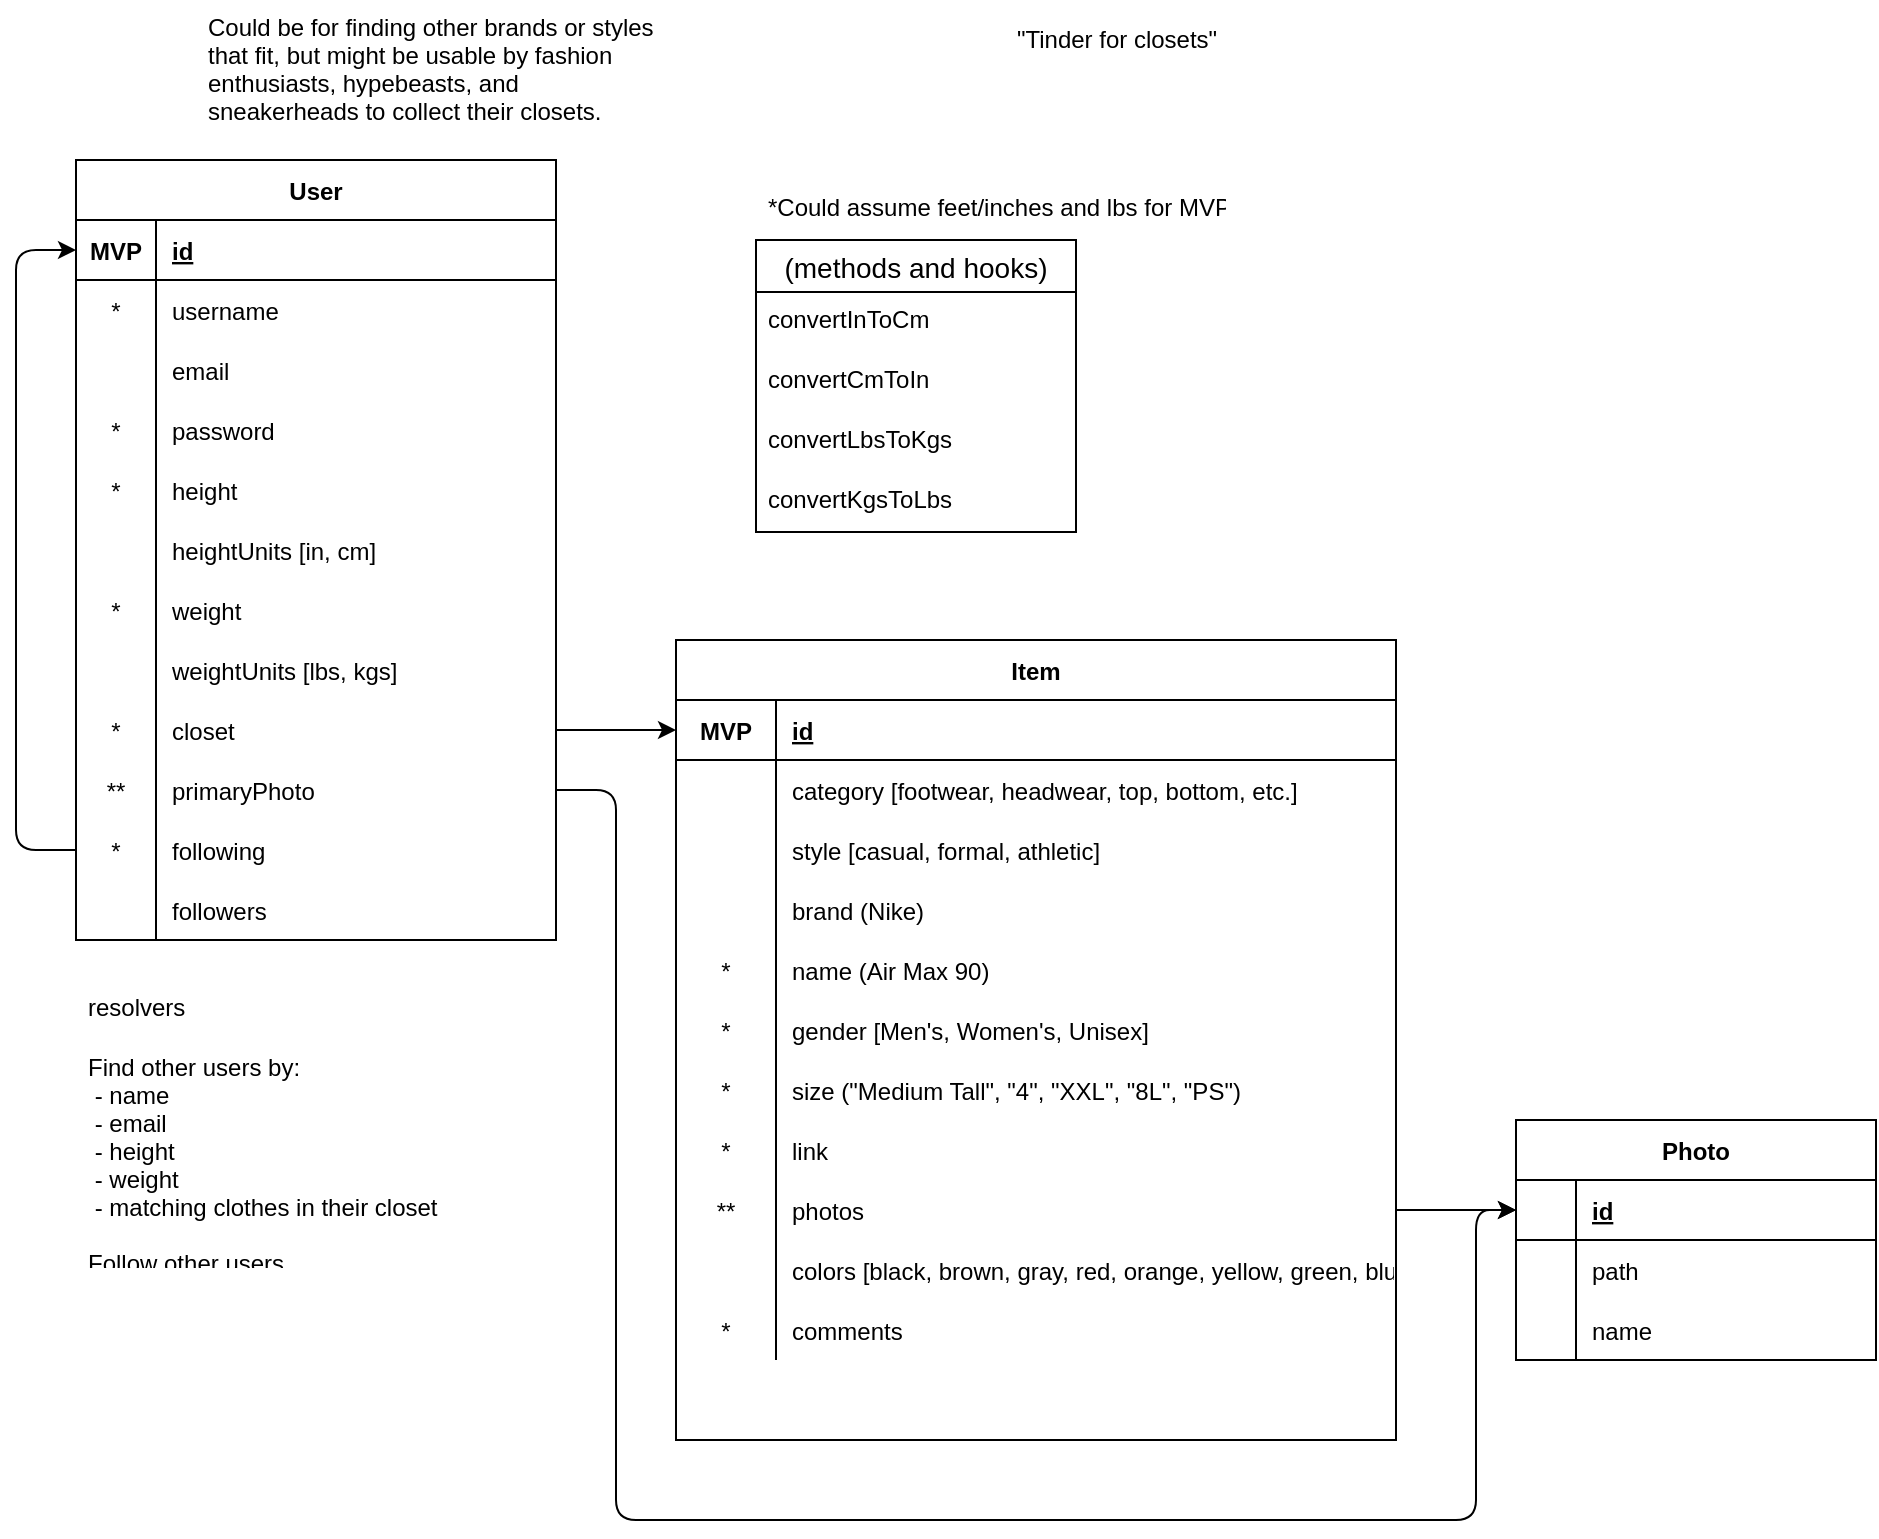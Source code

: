 <mxfile>
    <diagram id="P1o5sF8IqmXxHEvPubjJ" name="Page-1">
        <mxGraphModel dx="2087" dy="611" grid="1" gridSize="10" guides="1" tooltips="1" connect="1" arrows="1" fold="1" page="1" pageScale="1" pageWidth="850" pageHeight="1100" math="0" shadow="0">
            <root>
                <mxCell id="0"/>
                <mxCell id="1" parent="0"/>
                <mxCell id="2" value="User" style="shape=table;startSize=30;container=1;collapsible=1;childLayout=tableLayout;fixedRows=1;rowLines=0;fontStyle=1;align=center;resizeLast=1;" parent="1" vertex="1">
                    <mxGeometry x="20" y="80" width="240" height="390" as="geometry"/>
                </mxCell>
                <mxCell id="3" value="" style="shape=partialRectangle;collapsible=0;dropTarget=0;pointerEvents=0;fillColor=none;top=0;left=0;bottom=1;right=0;points=[[0,0.5],[1,0.5]];portConstraint=eastwest;" parent="2" vertex="1">
                    <mxGeometry y="30" width="240" height="30" as="geometry"/>
                </mxCell>
                <mxCell id="4" value="MVP" style="shape=partialRectangle;connectable=0;fillColor=none;top=0;left=0;bottom=0;right=0;fontStyle=1;overflow=hidden;" parent="3" vertex="1">
                    <mxGeometry width="40" height="30" as="geometry">
                        <mxRectangle width="40" height="30" as="alternateBounds"/>
                    </mxGeometry>
                </mxCell>
                <mxCell id="5" value="id" style="shape=partialRectangle;connectable=0;fillColor=none;top=0;left=0;bottom=0;right=0;align=left;spacingLeft=6;fontStyle=5;overflow=hidden;" parent="3" vertex="1">
                    <mxGeometry x="40" width="200" height="30" as="geometry">
                        <mxRectangle width="200" height="30" as="alternateBounds"/>
                    </mxGeometry>
                </mxCell>
                <mxCell id="6" value="" style="shape=partialRectangle;collapsible=0;dropTarget=0;pointerEvents=0;fillColor=none;top=0;left=0;bottom=0;right=0;points=[[0,0.5],[1,0.5]];portConstraint=eastwest;" parent="2" vertex="1">
                    <mxGeometry y="60" width="240" height="30" as="geometry"/>
                </mxCell>
                <mxCell id="7" value="*" style="shape=partialRectangle;connectable=0;fillColor=none;top=0;left=0;bottom=0;right=0;editable=1;overflow=hidden;" parent="6" vertex="1">
                    <mxGeometry width="40" height="30" as="geometry">
                        <mxRectangle width="40" height="30" as="alternateBounds"/>
                    </mxGeometry>
                </mxCell>
                <mxCell id="8" value="username" style="shape=partialRectangle;connectable=0;fillColor=none;top=0;left=0;bottom=0;right=0;align=left;spacingLeft=6;overflow=hidden;" parent="6" vertex="1">
                    <mxGeometry x="40" width="200" height="30" as="geometry">
                        <mxRectangle width="200" height="30" as="alternateBounds"/>
                    </mxGeometry>
                </mxCell>
                <mxCell id="9" value="" style="shape=partialRectangle;collapsible=0;dropTarget=0;pointerEvents=0;fillColor=none;top=0;left=0;bottom=0;right=0;points=[[0,0.5],[1,0.5]];portConstraint=eastwest;" parent="2" vertex="1">
                    <mxGeometry y="90" width="240" height="30" as="geometry"/>
                </mxCell>
                <mxCell id="10" value="" style="shape=partialRectangle;connectable=0;fillColor=none;top=0;left=0;bottom=0;right=0;editable=1;overflow=hidden;" parent="9" vertex="1">
                    <mxGeometry width="40" height="30" as="geometry">
                        <mxRectangle width="40" height="30" as="alternateBounds"/>
                    </mxGeometry>
                </mxCell>
                <mxCell id="11" value="email" style="shape=partialRectangle;connectable=0;fillColor=none;top=0;left=0;bottom=0;right=0;align=left;spacingLeft=6;overflow=hidden;" parent="9" vertex="1">
                    <mxGeometry x="40" width="200" height="30" as="geometry">
                        <mxRectangle width="200" height="30" as="alternateBounds"/>
                    </mxGeometry>
                </mxCell>
                <mxCell id="12" value="" style="shape=partialRectangle;collapsible=0;dropTarget=0;pointerEvents=0;fillColor=none;top=0;left=0;bottom=0;right=0;points=[[0,0.5],[1,0.5]];portConstraint=eastwest;" parent="2" vertex="1">
                    <mxGeometry y="120" width="240" height="30" as="geometry"/>
                </mxCell>
                <mxCell id="13" value="*" style="shape=partialRectangle;connectable=0;fillColor=none;top=0;left=0;bottom=0;right=0;editable=1;overflow=hidden;" parent="12" vertex="1">
                    <mxGeometry width="40" height="30" as="geometry">
                        <mxRectangle width="40" height="30" as="alternateBounds"/>
                    </mxGeometry>
                </mxCell>
                <mxCell id="14" value="password" style="shape=partialRectangle;connectable=0;fillColor=none;top=0;left=0;bottom=0;right=0;align=left;spacingLeft=6;overflow=hidden;" parent="12" vertex="1">
                    <mxGeometry x="40" width="200" height="30" as="geometry">
                        <mxRectangle width="200" height="30" as="alternateBounds"/>
                    </mxGeometry>
                </mxCell>
                <mxCell id="15" style="shape=partialRectangle;collapsible=0;dropTarget=0;pointerEvents=0;fillColor=none;top=0;left=0;bottom=0;right=0;points=[[0,0.5],[1,0.5]];portConstraint=eastwest;" parent="2" vertex="1">
                    <mxGeometry y="150" width="240" height="30" as="geometry"/>
                </mxCell>
                <mxCell id="16" value="*" style="shape=partialRectangle;connectable=0;fillColor=none;top=0;left=0;bottom=0;right=0;editable=1;overflow=hidden;" parent="15" vertex="1">
                    <mxGeometry width="40" height="30" as="geometry">
                        <mxRectangle width="40" height="30" as="alternateBounds"/>
                    </mxGeometry>
                </mxCell>
                <mxCell id="17" value="height" style="shape=partialRectangle;connectable=0;fillColor=none;top=0;left=0;bottom=0;right=0;align=left;spacingLeft=6;overflow=hidden;" parent="15" vertex="1">
                    <mxGeometry x="40" width="200" height="30" as="geometry">
                        <mxRectangle width="200" height="30" as="alternateBounds"/>
                    </mxGeometry>
                </mxCell>
                <mxCell id="18" style="shape=partialRectangle;collapsible=0;dropTarget=0;pointerEvents=0;fillColor=none;top=0;left=0;bottom=0;right=0;points=[[0,0.5],[1,0.5]];portConstraint=eastwest;" parent="2" vertex="1">
                    <mxGeometry y="180" width="240" height="30" as="geometry"/>
                </mxCell>
                <mxCell id="19" style="shape=partialRectangle;connectable=0;fillColor=none;top=0;left=0;bottom=0;right=0;editable=1;overflow=hidden;" parent="18" vertex="1">
                    <mxGeometry width="40" height="30" as="geometry">
                        <mxRectangle width="40" height="30" as="alternateBounds"/>
                    </mxGeometry>
                </mxCell>
                <mxCell id="20" value="heightUnits [in, cm]" style="shape=partialRectangle;connectable=0;fillColor=none;top=0;left=0;bottom=0;right=0;align=left;spacingLeft=6;overflow=hidden;" parent="18" vertex="1">
                    <mxGeometry x="40" width="200" height="30" as="geometry">
                        <mxRectangle width="200" height="30" as="alternateBounds"/>
                    </mxGeometry>
                </mxCell>
                <mxCell id="21" style="shape=partialRectangle;collapsible=0;dropTarget=0;pointerEvents=0;fillColor=none;top=0;left=0;bottom=0;right=0;points=[[0,0.5],[1,0.5]];portConstraint=eastwest;" parent="2" vertex="1">
                    <mxGeometry y="210" width="240" height="30" as="geometry"/>
                </mxCell>
                <mxCell id="22" value="*" style="shape=partialRectangle;connectable=0;fillColor=none;top=0;left=0;bottom=0;right=0;editable=1;overflow=hidden;" parent="21" vertex="1">
                    <mxGeometry width="40" height="30" as="geometry">
                        <mxRectangle width="40" height="30" as="alternateBounds"/>
                    </mxGeometry>
                </mxCell>
                <mxCell id="23" value="weight" style="shape=partialRectangle;connectable=0;fillColor=none;top=0;left=0;bottom=0;right=0;align=left;spacingLeft=6;overflow=hidden;" parent="21" vertex="1">
                    <mxGeometry x="40" width="200" height="30" as="geometry">
                        <mxRectangle width="200" height="30" as="alternateBounds"/>
                    </mxGeometry>
                </mxCell>
                <mxCell id="24" style="shape=partialRectangle;collapsible=0;dropTarget=0;pointerEvents=0;fillColor=none;top=0;left=0;bottom=0;right=0;points=[[0,0.5],[1,0.5]];portConstraint=eastwest;" parent="2" vertex="1">
                    <mxGeometry y="240" width="240" height="30" as="geometry"/>
                </mxCell>
                <mxCell id="25" style="shape=partialRectangle;connectable=0;fillColor=none;top=0;left=0;bottom=0;right=0;editable=1;overflow=hidden;" parent="24" vertex="1">
                    <mxGeometry width="40" height="30" as="geometry">
                        <mxRectangle width="40" height="30" as="alternateBounds"/>
                    </mxGeometry>
                </mxCell>
                <mxCell id="26" value="weightUnits [lbs, kgs]" style="shape=partialRectangle;connectable=0;fillColor=none;top=0;left=0;bottom=0;right=0;align=left;spacingLeft=6;overflow=hidden;" parent="24" vertex="1">
                    <mxGeometry x="40" width="200" height="30" as="geometry">
                        <mxRectangle width="200" height="30" as="alternateBounds"/>
                    </mxGeometry>
                </mxCell>
                <mxCell id="27" style="shape=partialRectangle;collapsible=0;dropTarget=0;pointerEvents=0;fillColor=none;top=0;left=0;bottom=0;right=0;points=[[0,0.5],[1,0.5]];portConstraint=eastwest;" parent="2" vertex="1">
                    <mxGeometry y="270" width="240" height="30" as="geometry"/>
                </mxCell>
                <mxCell id="28" value="*" style="shape=partialRectangle;connectable=0;fillColor=none;top=0;left=0;bottom=0;right=0;editable=1;overflow=hidden;" parent="27" vertex="1">
                    <mxGeometry width="40" height="30" as="geometry">
                        <mxRectangle width="40" height="30" as="alternateBounds"/>
                    </mxGeometry>
                </mxCell>
                <mxCell id="29" value="closet" style="shape=partialRectangle;connectable=0;fillColor=none;top=0;left=0;bottom=0;right=0;align=left;spacingLeft=6;overflow=hidden;" parent="27" vertex="1">
                    <mxGeometry x="40" width="200" height="30" as="geometry">
                        <mxRectangle width="200" height="30" as="alternateBounds"/>
                    </mxGeometry>
                </mxCell>
                <mxCell id="118" style="shape=partialRectangle;collapsible=0;dropTarget=0;pointerEvents=0;fillColor=none;top=0;left=0;bottom=0;right=0;points=[[0,0.5],[1,0.5]];portConstraint=eastwest;" parent="2" vertex="1">
                    <mxGeometry y="300" width="240" height="30" as="geometry"/>
                </mxCell>
                <mxCell id="119" value="**" style="shape=partialRectangle;connectable=0;fillColor=none;top=0;left=0;bottom=0;right=0;editable=1;overflow=hidden;" parent="118" vertex="1">
                    <mxGeometry width="40" height="30" as="geometry">
                        <mxRectangle width="40" height="30" as="alternateBounds"/>
                    </mxGeometry>
                </mxCell>
                <mxCell id="120" value="primaryPhoto" style="shape=partialRectangle;connectable=0;fillColor=none;top=0;left=0;bottom=0;right=0;align=left;spacingLeft=6;overflow=hidden;" parent="118" vertex="1">
                    <mxGeometry x="40" width="200" height="30" as="geometry">
                        <mxRectangle width="200" height="30" as="alternateBounds"/>
                    </mxGeometry>
                </mxCell>
                <mxCell id="123" style="shape=partialRectangle;collapsible=0;dropTarget=0;pointerEvents=0;fillColor=none;top=0;left=0;bottom=0;right=0;points=[[0,0.5],[1,0.5]];portConstraint=eastwest;" parent="2" vertex="1">
                    <mxGeometry y="330" width="240" height="30" as="geometry"/>
                </mxCell>
                <mxCell id="124" value="*" style="shape=partialRectangle;connectable=0;fillColor=none;top=0;left=0;bottom=0;right=0;editable=1;overflow=hidden;" parent="123" vertex="1">
                    <mxGeometry width="40" height="30" as="geometry">
                        <mxRectangle width="40" height="30" as="alternateBounds"/>
                    </mxGeometry>
                </mxCell>
                <mxCell id="125" value="following" style="shape=partialRectangle;connectable=0;fillColor=none;top=0;left=0;bottom=0;right=0;align=left;spacingLeft=6;overflow=hidden;strokeColor=#F01111;" parent="123" vertex="1">
                    <mxGeometry x="40" width="200" height="30" as="geometry">
                        <mxRectangle width="200" height="30" as="alternateBounds"/>
                    </mxGeometry>
                </mxCell>
                <mxCell id="126" style="shape=partialRectangle;collapsible=0;dropTarget=0;pointerEvents=0;fillColor=none;top=0;left=0;bottom=0;right=0;points=[[0,0.5],[1,0.5]];portConstraint=eastwest;" parent="2" vertex="1">
                    <mxGeometry y="360" width="240" height="30" as="geometry"/>
                </mxCell>
                <mxCell id="127" style="shape=partialRectangle;connectable=0;fillColor=none;top=0;left=0;bottom=0;right=0;editable=1;overflow=hidden;" parent="126" vertex="1">
                    <mxGeometry width="40" height="30" as="geometry">
                        <mxRectangle width="40" height="30" as="alternateBounds"/>
                    </mxGeometry>
                </mxCell>
                <mxCell id="128" value="followers" style="shape=partialRectangle;connectable=0;fillColor=none;top=0;left=0;bottom=0;right=0;align=left;spacingLeft=6;overflow=hidden;" parent="126" vertex="1">
                    <mxGeometry x="40" width="200" height="30" as="geometry">
                        <mxRectangle width="200" height="30" as="alternateBounds"/>
                    </mxGeometry>
                </mxCell>
                <mxCell id="129" style="edgeStyle=none;html=1;exitX=0;exitY=0.5;exitDx=0;exitDy=0;entryX=0;entryY=0.5;entryDx=0;entryDy=0;" parent="2" source="123" target="3" edge="1">
                    <mxGeometry relative="1" as="geometry">
                        <mxPoint x="-30" y="40" as="targetPoint"/>
                        <Array as="points">
                            <mxPoint x="-30" y="345"/>
                            <mxPoint x="-30" y="45"/>
                        </Array>
                    </mxGeometry>
                </mxCell>
                <mxCell id="30" value="(methods and hooks)" style="swimlane;fontStyle=0;childLayout=stackLayout;horizontal=1;startSize=26;horizontalStack=0;resizeParent=1;resizeParentMax=0;resizeLast=0;collapsible=1;marginBottom=0;align=center;fontSize=14;" parent="1" vertex="1">
                    <mxGeometry x="360" y="120" width="160" height="146" as="geometry"/>
                </mxCell>
                <mxCell id="31" value="convertInToCm" style="text;strokeColor=none;fillColor=none;spacingLeft=4;spacingRight=4;overflow=hidden;rotatable=0;points=[[0,0.5],[1,0.5]];portConstraint=eastwest;fontSize=12;" parent="30" vertex="1">
                    <mxGeometry y="26" width="160" height="30" as="geometry"/>
                </mxCell>
                <mxCell id="32" value="convertCmToIn" style="text;strokeColor=none;fillColor=none;spacingLeft=4;spacingRight=4;overflow=hidden;rotatable=0;points=[[0,0.5],[1,0.5]];portConstraint=eastwest;fontSize=12;" parent="30" vertex="1">
                    <mxGeometry y="56" width="160" height="30" as="geometry"/>
                </mxCell>
                <mxCell id="33" value="convertLbsToKgs" style="text;strokeColor=none;fillColor=none;spacingLeft=4;spacingRight=4;overflow=hidden;rotatable=0;points=[[0,0.5],[1,0.5]];portConstraint=eastwest;fontSize=12;" parent="30" vertex="1">
                    <mxGeometry y="86" width="160" height="30" as="geometry"/>
                </mxCell>
                <mxCell id="34" value="convertKgsToLbs" style="text;strokeColor=none;fillColor=none;spacingLeft=4;spacingRight=4;overflow=hidden;rotatable=0;points=[[0,0.5],[1,0.5]];portConstraint=eastwest;fontSize=12;" parent="30" vertex="1">
                    <mxGeometry y="116" width="160" height="30" as="geometry"/>
                </mxCell>
                <mxCell id="35" value="Item" style="shape=table;startSize=30;container=1;collapsible=1;childLayout=tableLayout;fixedRows=1;rowLines=0;fontStyle=1;align=center;resizeLast=1;" parent="1" vertex="1">
                    <mxGeometry x="320" y="320" width="360" height="400" as="geometry"/>
                </mxCell>
                <mxCell id="36" value="" style="shape=partialRectangle;collapsible=0;dropTarget=0;pointerEvents=0;fillColor=none;top=0;left=0;bottom=1;right=0;points=[[0,0.5],[1,0.5]];portConstraint=eastwest;" parent="35" vertex="1">
                    <mxGeometry y="30" width="360" height="30" as="geometry"/>
                </mxCell>
                <mxCell id="37" value="MVP" style="shape=partialRectangle;connectable=0;fillColor=none;top=0;left=0;bottom=0;right=0;fontStyle=1;overflow=hidden;" parent="36" vertex="1">
                    <mxGeometry width="50" height="30" as="geometry">
                        <mxRectangle width="50" height="30" as="alternateBounds"/>
                    </mxGeometry>
                </mxCell>
                <mxCell id="38" value="id" style="shape=partialRectangle;connectable=0;fillColor=none;top=0;left=0;bottom=0;right=0;align=left;spacingLeft=6;fontStyle=5;overflow=hidden;" parent="36" vertex="1">
                    <mxGeometry x="50" width="310" height="30" as="geometry">
                        <mxRectangle width="310" height="30" as="alternateBounds"/>
                    </mxGeometry>
                </mxCell>
                <mxCell id="39" value="" style="shape=partialRectangle;collapsible=0;dropTarget=0;pointerEvents=0;fillColor=none;top=0;left=0;bottom=0;right=0;points=[[0,0.5],[1,0.5]];portConstraint=eastwest;" parent="35" vertex="1">
                    <mxGeometry y="60" width="360" height="30" as="geometry"/>
                </mxCell>
                <mxCell id="40" value="" style="shape=partialRectangle;connectable=0;fillColor=none;top=0;left=0;bottom=0;right=0;editable=1;overflow=hidden;" parent="39" vertex="1">
                    <mxGeometry width="50" height="30" as="geometry">
                        <mxRectangle width="50" height="30" as="alternateBounds"/>
                    </mxGeometry>
                </mxCell>
                <mxCell id="41" value="category [footwear, headwear, top, bottom, etc.]" style="shape=partialRectangle;connectable=0;fillColor=none;top=0;left=0;bottom=0;right=0;align=left;spacingLeft=6;overflow=hidden;" parent="39" vertex="1">
                    <mxGeometry x="50" width="310" height="30" as="geometry">
                        <mxRectangle width="310" height="30" as="alternateBounds"/>
                    </mxGeometry>
                </mxCell>
                <mxCell id="42" value="" style="shape=partialRectangle;collapsible=0;dropTarget=0;pointerEvents=0;fillColor=none;top=0;left=0;bottom=0;right=0;points=[[0,0.5],[1,0.5]];portConstraint=eastwest;" parent="35" vertex="1">
                    <mxGeometry y="90" width="360" height="30" as="geometry"/>
                </mxCell>
                <mxCell id="43" value="" style="shape=partialRectangle;connectable=0;fillColor=none;top=0;left=0;bottom=0;right=0;editable=1;overflow=hidden;" parent="42" vertex="1">
                    <mxGeometry width="50" height="30" as="geometry">
                        <mxRectangle width="50" height="30" as="alternateBounds"/>
                    </mxGeometry>
                </mxCell>
                <mxCell id="44" value="style [casual, formal, athletic]" style="shape=partialRectangle;connectable=0;fillColor=none;top=0;left=0;bottom=0;right=0;align=left;spacingLeft=6;overflow=hidden;" parent="42" vertex="1">
                    <mxGeometry x="50" width="310" height="30" as="geometry">
                        <mxRectangle width="310" height="30" as="alternateBounds"/>
                    </mxGeometry>
                </mxCell>
                <mxCell id="45" value="" style="shape=partialRectangle;collapsible=0;dropTarget=0;pointerEvents=0;fillColor=none;top=0;left=0;bottom=0;right=0;points=[[0,0.5],[1,0.5]];portConstraint=eastwest;" parent="35" vertex="1">
                    <mxGeometry y="120" width="360" height="30" as="geometry"/>
                </mxCell>
                <mxCell id="46" value="" style="shape=partialRectangle;connectable=0;fillColor=none;top=0;left=0;bottom=0;right=0;editable=1;overflow=hidden;" parent="45" vertex="1">
                    <mxGeometry width="50" height="30" as="geometry">
                        <mxRectangle width="50" height="30" as="alternateBounds"/>
                    </mxGeometry>
                </mxCell>
                <mxCell id="47" value="brand (Nike)" style="shape=partialRectangle;connectable=0;fillColor=none;top=0;left=0;bottom=0;right=0;align=left;spacingLeft=6;overflow=hidden;" parent="45" vertex="1">
                    <mxGeometry x="50" width="310" height="30" as="geometry">
                        <mxRectangle width="310" height="30" as="alternateBounds"/>
                    </mxGeometry>
                </mxCell>
                <mxCell id="48" style="shape=partialRectangle;collapsible=0;dropTarget=0;pointerEvents=0;fillColor=none;top=0;left=0;bottom=0;right=0;points=[[0,0.5],[1,0.5]];portConstraint=eastwest;" parent="35" vertex="1">
                    <mxGeometry y="150" width="360" height="30" as="geometry"/>
                </mxCell>
                <mxCell id="49" value="*" style="shape=partialRectangle;connectable=0;fillColor=none;top=0;left=0;bottom=0;right=0;editable=1;overflow=hidden;" parent="48" vertex="1">
                    <mxGeometry width="50" height="30" as="geometry">
                        <mxRectangle width="50" height="30" as="alternateBounds"/>
                    </mxGeometry>
                </mxCell>
                <mxCell id="50" value="name (Air Max 90)" style="shape=partialRectangle;connectable=0;fillColor=none;top=0;left=0;bottom=0;right=0;align=left;spacingLeft=6;overflow=hidden;" parent="48" vertex="1">
                    <mxGeometry x="50" width="310" height="30" as="geometry">
                        <mxRectangle width="310" height="30" as="alternateBounds"/>
                    </mxGeometry>
                </mxCell>
                <mxCell id="109" style="shape=partialRectangle;collapsible=0;dropTarget=0;pointerEvents=0;fillColor=none;top=0;left=0;bottom=0;right=0;points=[[0,0.5],[1,0.5]];portConstraint=eastwest;" parent="35" vertex="1">
                    <mxGeometry y="180" width="360" height="30" as="geometry"/>
                </mxCell>
                <mxCell id="110" value="*" style="shape=partialRectangle;connectable=0;fillColor=none;top=0;left=0;bottom=0;right=0;editable=1;overflow=hidden;" parent="109" vertex="1">
                    <mxGeometry width="50" height="30" as="geometry">
                        <mxRectangle width="50" height="30" as="alternateBounds"/>
                    </mxGeometry>
                </mxCell>
                <mxCell id="111" value="gender [Men's, Women's, Unisex]" style="shape=partialRectangle;connectable=0;fillColor=none;top=0;left=0;bottom=0;right=0;align=left;spacingLeft=6;overflow=hidden;" parent="109" vertex="1">
                    <mxGeometry x="50" width="310" height="30" as="geometry">
                        <mxRectangle width="310" height="30" as="alternateBounds"/>
                    </mxGeometry>
                </mxCell>
                <mxCell id="51" style="shape=partialRectangle;collapsible=0;dropTarget=0;pointerEvents=0;fillColor=none;top=0;left=0;bottom=0;right=0;points=[[0,0.5],[1,0.5]];portConstraint=eastwest;" parent="35" vertex="1">
                    <mxGeometry y="210" width="360" height="30" as="geometry"/>
                </mxCell>
                <mxCell id="52" value="*" style="shape=partialRectangle;connectable=0;fillColor=none;top=0;left=0;bottom=0;right=0;editable=1;overflow=hidden;" parent="51" vertex="1">
                    <mxGeometry width="50" height="30" as="geometry">
                        <mxRectangle width="50" height="30" as="alternateBounds"/>
                    </mxGeometry>
                </mxCell>
                <mxCell id="53" value="size (&quot;Medium Tall&quot;, &quot;4&quot;, &quot;XXL&quot;, &quot;8L&quot;, &quot;PS&quot;) " style="shape=partialRectangle;connectable=0;fillColor=none;top=0;left=0;bottom=0;right=0;align=left;spacingLeft=6;overflow=hidden;" parent="51" vertex="1">
                    <mxGeometry x="50" width="310" height="30" as="geometry">
                        <mxRectangle width="310" height="30" as="alternateBounds"/>
                    </mxGeometry>
                </mxCell>
                <mxCell id="54" style="shape=partialRectangle;collapsible=0;dropTarget=0;pointerEvents=0;fillColor=none;top=0;left=0;bottom=0;right=0;points=[[0,0.5],[1,0.5]];portConstraint=eastwest;" parent="35" vertex="1">
                    <mxGeometry y="240" width="360" height="30" as="geometry"/>
                </mxCell>
                <mxCell id="55" value="*" style="shape=partialRectangle;connectable=0;fillColor=none;top=0;left=0;bottom=0;right=0;editable=1;overflow=hidden;" parent="54" vertex="1">
                    <mxGeometry width="50" height="30" as="geometry">
                        <mxRectangle width="50" height="30" as="alternateBounds"/>
                    </mxGeometry>
                </mxCell>
                <mxCell id="56" value="link" style="shape=partialRectangle;connectable=0;fillColor=none;top=0;left=0;bottom=0;right=0;align=left;spacingLeft=6;overflow=hidden;" parent="54" vertex="1">
                    <mxGeometry x="50" width="310" height="30" as="geometry">
                        <mxRectangle width="310" height="30" as="alternateBounds"/>
                    </mxGeometry>
                </mxCell>
                <mxCell id="57" style="shape=partialRectangle;collapsible=0;dropTarget=0;pointerEvents=0;fillColor=none;top=0;left=0;bottom=0;right=0;points=[[0,0.5],[1,0.5]];portConstraint=eastwest;" parent="35" vertex="1">
                    <mxGeometry y="270" width="360" height="30" as="geometry"/>
                </mxCell>
                <mxCell id="58" value="**" style="shape=partialRectangle;connectable=0;fillColor=none;top=0;left=0;bottom=0;right=0;editable=1;overflow=hidden;" parent="57" vertex="1">
                    <mxGeometry width="50" height="30" as="geometry">
                        <mxRectangle width="50" height="30" as="alternateBounds"/>
                    </mxGeometry>
                </mxCell>
                <mxCell id="59" value="photos" style="shape=partialRectangle;connectable=0;fillColor=none;top=0;left=0;bottom=0;right=0;align=left;spacingLeft=6;overflow=hidden;" parent="57" vertex="1">
                    <mxGeometry x="50" width="310" height="30" as="geometry">
                        <mxRectangle width="310" height="30" as="alternateBounds"/>
                    </mxGeometry>
                </mxCell>
                <mxCell id="91" style="shape=partialRectangle;collapsible=0;dropTarget=0;pointerEvents=0;fillColor=none;top=0;left=0;bottom=0;right=0;points=[[0,0.5],[1,0.5]];portConstraint=eastwest;" parent="35" vertex="1">
                    <mxGeometry y="300" width="360" height="30" as="geometry"/>
                </mxCell>
                <mxCell id="92" style="shape=partialRectangle;connectable=0;fillColor=none;top=0;left=0;bottom=0;right=0;editable=1;overflow=hidden;" parent="91" vertex="1">
                    <mxGeometry width="50" height="30" as="geometry">
                        <mxRectangle width="50" height="30" as="alternateBounds"/>
                    </mxGeometry>
                </mxCell>
                <mxCell id="93" value="colors [black, brown, gray, red, orange, yellow, green, blue, purple, pink, white]" style="shape=partialRectangle;connectable=0;fillColor=none;top=0;left=0;bottom=0;right=0;align=left;spacingLeft=6;overflow=hidden;" parent="91" vertex="1">
                    <mxGeometry x="50" width="310" height="30" as="geometry">
                        <mxRectangle width="310" height="30" as="alternateBounds"/>
                    </mxGeometry>
                </mxCell>
                <mxCell id="106" style="shape=partialRectangle;collapsible=0;dropTarget=0;pointerEvents=0;fillColor=none;top=0;left=0;bottom=0;right=0;points=[[0,0.5],[1,0.5]];portConstraint=eastwest;" parent="35" vertex="1">
                    <mxGeometry y="330" width="360" height="30" as="geometry"/>
                </mxCell>
                <mxCell id="107" value="*" style="shape=partialRectangle;connectable=0;fillColor=none;top=0;left=0;bottom=0;right=0;editable=1;overflow=hidden;" parent="106" vertex="1">
                    <mxGeometry width="50" height="30" as="geometry">
                        <mxRectangle width="50" height="30" as="alternateBounds"/>
                    </mxGeometry>
                </mxCell>
                <mxCell id="108" value="comments" style="shape=partialRectangle;connectable=0;fillColor=none;top=0;left=0;bottom=0;right=0;align=left;spacingLeft=6;overflow=hidden;" parent="106" vertex="1">
                    <mxGeometry x="50" width="310" height="30" as="geometry">
                        <mxRectangle width="310" height="30" as="alternateBounds"/>
                    </mxGeometry>
                </mxCell>
                <mxCell id="63" value="*Could assume feet/inches and lbs for MVP" style="text;strokeColor=none;fillColor=none;spacingLeft=4;spacingRight=4;overflow=hidden;rotatable=0;points=[[0,0.5],[1,0.5]];portConstraint=eastwest;fontSize=12;" parent="1" vertex="1">
                    <mxGeometry x="360" y="90" width="240" height="30" as="geometry"/>
                </mxCell>
                <mxCell id="64" style="edgeStyle=none;html=1;exitX=1;exitY=0.5;exitDx=0;exitDy=0;entryX=0;entryY=0.5;entryDx=0;entryDy=0;" parent="1" source="27" target="36" edge="1">
                    <mxGeometry relative="1" as="geometry"/>
                </mxCell>
                <mxCell id="65" value="Photo" style="shape=table;startSize=30;container=1;collapsible=1;childLayout=tableLayout;fixedRows=1;rowLines=0;fontStyle=1;align=center;resizeLast=1;" parent="1" vertex="1">
                    <mxGeometry x="740" y="560" width="180" height="120" as="geometry"/>
                </mxCell>
                <mxCell id="66" value="" style="shape=partialRectangle;collapsible=0;dropTarget=0;pointerEvents=0;fillColor=none;top=0;left=0;bottom=1;right=0;points=[[0,0.5],[1,0.5]];portConstraint=eastwest;" parent="65" vertex="1">
                    <mxGeometry y="30" width="180" height="30" as="geometry"/>
                </mxCell>
                <mxCell id="67" value="" style="shape=partialRectangle;connectable=0;fillColor=none;top=0;left=0;bottom=0;right=0;fontStyle=1;overflow=hidden;" parent="66" vertex="1">
                    <mxGeometry width="30" height="30" as="geometry">
                        <mxRectangle width="30" height="30" as="alternateBounds"/>
                    </mxGeometry>
                </mxCell>
                <mxCell id="68" value="id" style="shape=partialRectangle;connectable=0;fillColor=none;top=0;left=0;bottom=0;right=0;align=left;spacingLeft=6;fontStyle=5;overflow=hidden;" parent="66" vertex="1">
                    <mxGeometry x="30" width="150" height="30" as="geometry">
                        <mxRectangle width="150" height="30" as="alternateBounds"/>
                    </mxGeometry>
                </mxCell>
                <mxCell id="69" value="" style="shape=partialRectangle;collapsible=0;dropTarget=0;pointerEvents=0;fillColor=none;top=0;left=0;bottom=0;right=0;points=[[0,0.5],[1,0.5]];portConstraint=eastwest;" parent="65" vertex="1">
                    <mxGeometry y="60" width="180" height="30" as="geometry"/>
                </mxCell>
                <mxCell id="70" value="" style="shape=partialRectangle;connectable=0;fillColor=none;top=0;left=0;bottom=0;right=0;editable=1;overflow=hidden;" parent="69" vertex="1">
                    <mxGeometry width="30" height="30" as="geometry">
                        <mxRectangle width="30" height="30" as="alternateBounds"/>
                    </mxGeometry>
                </mxCell>
                <mxCell id="71" value="path" style="shape=partialRectangle;connectable=0;fillColor=none;top=0;left=0;bottom=0;right=0;align=left;spacingLeft=6;overflow=hidden;" parent="69" vertex="1">
                    <mxGeometry x="30" width="150" height="30" as="geometry">
                        <mxRectangle width="150" height="30" as="alternateBounds"/>
                    </mxGeometry>
                </mxCell>
                <mxCell id="72" value="" style="shape=partialRectangle;collapsible=0;dropTarget=0;pointerEvents=0;fillColor=none;top=0;left=0;bottom=0;right=0;points=[[0,0.5],[1,0.5]];portConstraint=eastwest;" parent="65" vertex="1">
                    <mxGeometry y="90" width="180" height="30" as="geometry"/>
                </mxCell>
                <mxCell id="73" value="" style="shape=partialRectangle;connectable=0;fillColor=none;top=0;left=0;bottom=0;right=0;editable=1;overflow=hidden;" parent="72" vertex="1">
                    <mxGeometry width="30" height="30" as="geometry">
                        <mxRectangle width="30" height="30" as="alternateBounds"/>
                    </mxGeometry>
                </mxCell>
                <mxCell id="74" value="name" style="shape=partialRectangle;connectable=0;fillColor=none;top=0;left=0;bottom=0;right=0;align=left;spacingLeft=6;overflow=hidden;" parent="72" vertex="1">
                    <mxGeometry x="30" width="150" height="30" as="geometry">
                        <mxRectangle width="150" height="30" as="alternateBounds"/>
                    </mxGeometry>
                </mxCell>
                <mxCell id="90" style="edgeStyle=none;html=1;exitX=1;exitY=0.5;exitDx=0;exitDy=0;entryX=0;entryY=0.5;entryDx=0;entryDy=0;" parent="1" source="57" target="66" edge="1">
                    <mxGeometry relative="1" as="geometry"/>
                </mxCell>
                <mxCell id="104" value="Could be for finding other brands or styles &#10;that fit, but might be usable by fashion &#10;enthusiasts, hypebeasts, and &#10;sneakerheads to collect their closets." style="text;strokeColor=none;fillColor=none;spacingLeft=4;spacingRight=4;overflow=hidden;rotatable=0;points=[[0,0.5],[1,0.5]];portConstraint=eastwest;fontSize=12;" parent="1" vertex="1">
                    <mxGeometry x="80" width="240" height="80" as="geometry"/>
                </mxCell>
                <mxCell id="105" value="Find other users by: &#10; - name&#10; - email&#10; - height&#10; - weight&#10; - matching clothes in their closet&#10;&#10;Follow other users " style="text;strokeColor=none;fillColor=none;spacingLeft=4;spacingRight=4;overflow=hidden;rotatable=0;points=[[0,0.5],[1,0.5]];portConstraint=eastwest;fontSize=12;" parent="1" vertex="1">
                    <mxGeometry x="20" y="520" width="240" height="110" as="geometry"/>
                </mxCell>
                <mxCell id="117" value="&quot;Tinder for closets&quot;" style="text;html=1;resizable=0;autosize=1;align=center;verticalAlign=middle;points=[];fillColor=none;strokeColor=none;rounded=0;" parent="1" vertex="1">
                    <mxGeometry x="480" y="10" width="120" height="20" as="geometry"/>
                </mxCell>
                <mxCell id="121" style="edgeStyle=none;html=1;exitX=1;exitY=0.5;exitDx=0;exitDy=0;entryX=0;entryY=0.5;entryDx=0;entryDy=0;" parent="1" source="118" target="66" edge="1">
                    <mxGeometry relative="1" as="geometry">
                        <Array as="points">
                            <mxPoint x="290" y="395"/>
                            <mxPoint x="290" y="760"/>
                            <mxPoint x="720" y="760"/>
                            <mxPoint x="720" y="605"/>
                        </Array>
                    </mxGeometry>
                </mxCell>
                <mxCell id="122" value="resolvers" style="text;strokeColor=none;fillColor=none;spacingLeft=4;spacingRight=4;overflow=hidden;rotatable=0;points=[[0,0.5],[1,0.5]];portConstraint=eastwest;fontSize=12;" parent="1" vertex="1">
                    <mxGeometry x="20" y="490" width="240" height="30" as="geometry"/>
                </mxCell>
            </root>
        </mxGraphModel>
    </diagram>
</mxfile>